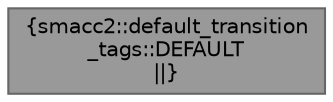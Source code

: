 digraph "smacc2::default_transition_tags::DEFAULT"
{
 // LATEX_PDF_SIZE
  bgcolor="transparent";
  edge [fontname=Helvetica,fontsize=10,labelfontname=Helvetica,labelfontsize=10];
  node [fontname=Helvetica,fontsize=10,shape=box,height=0.2,width=0.4];
  Node1 [label="{smacc2::default_transition\l_tags::DEFAULT\n||}",height=0.2,width=0.4,color="gray40", fillcolor="grey60", style="filled", fontcolor="black",tooltip=" "];
}
